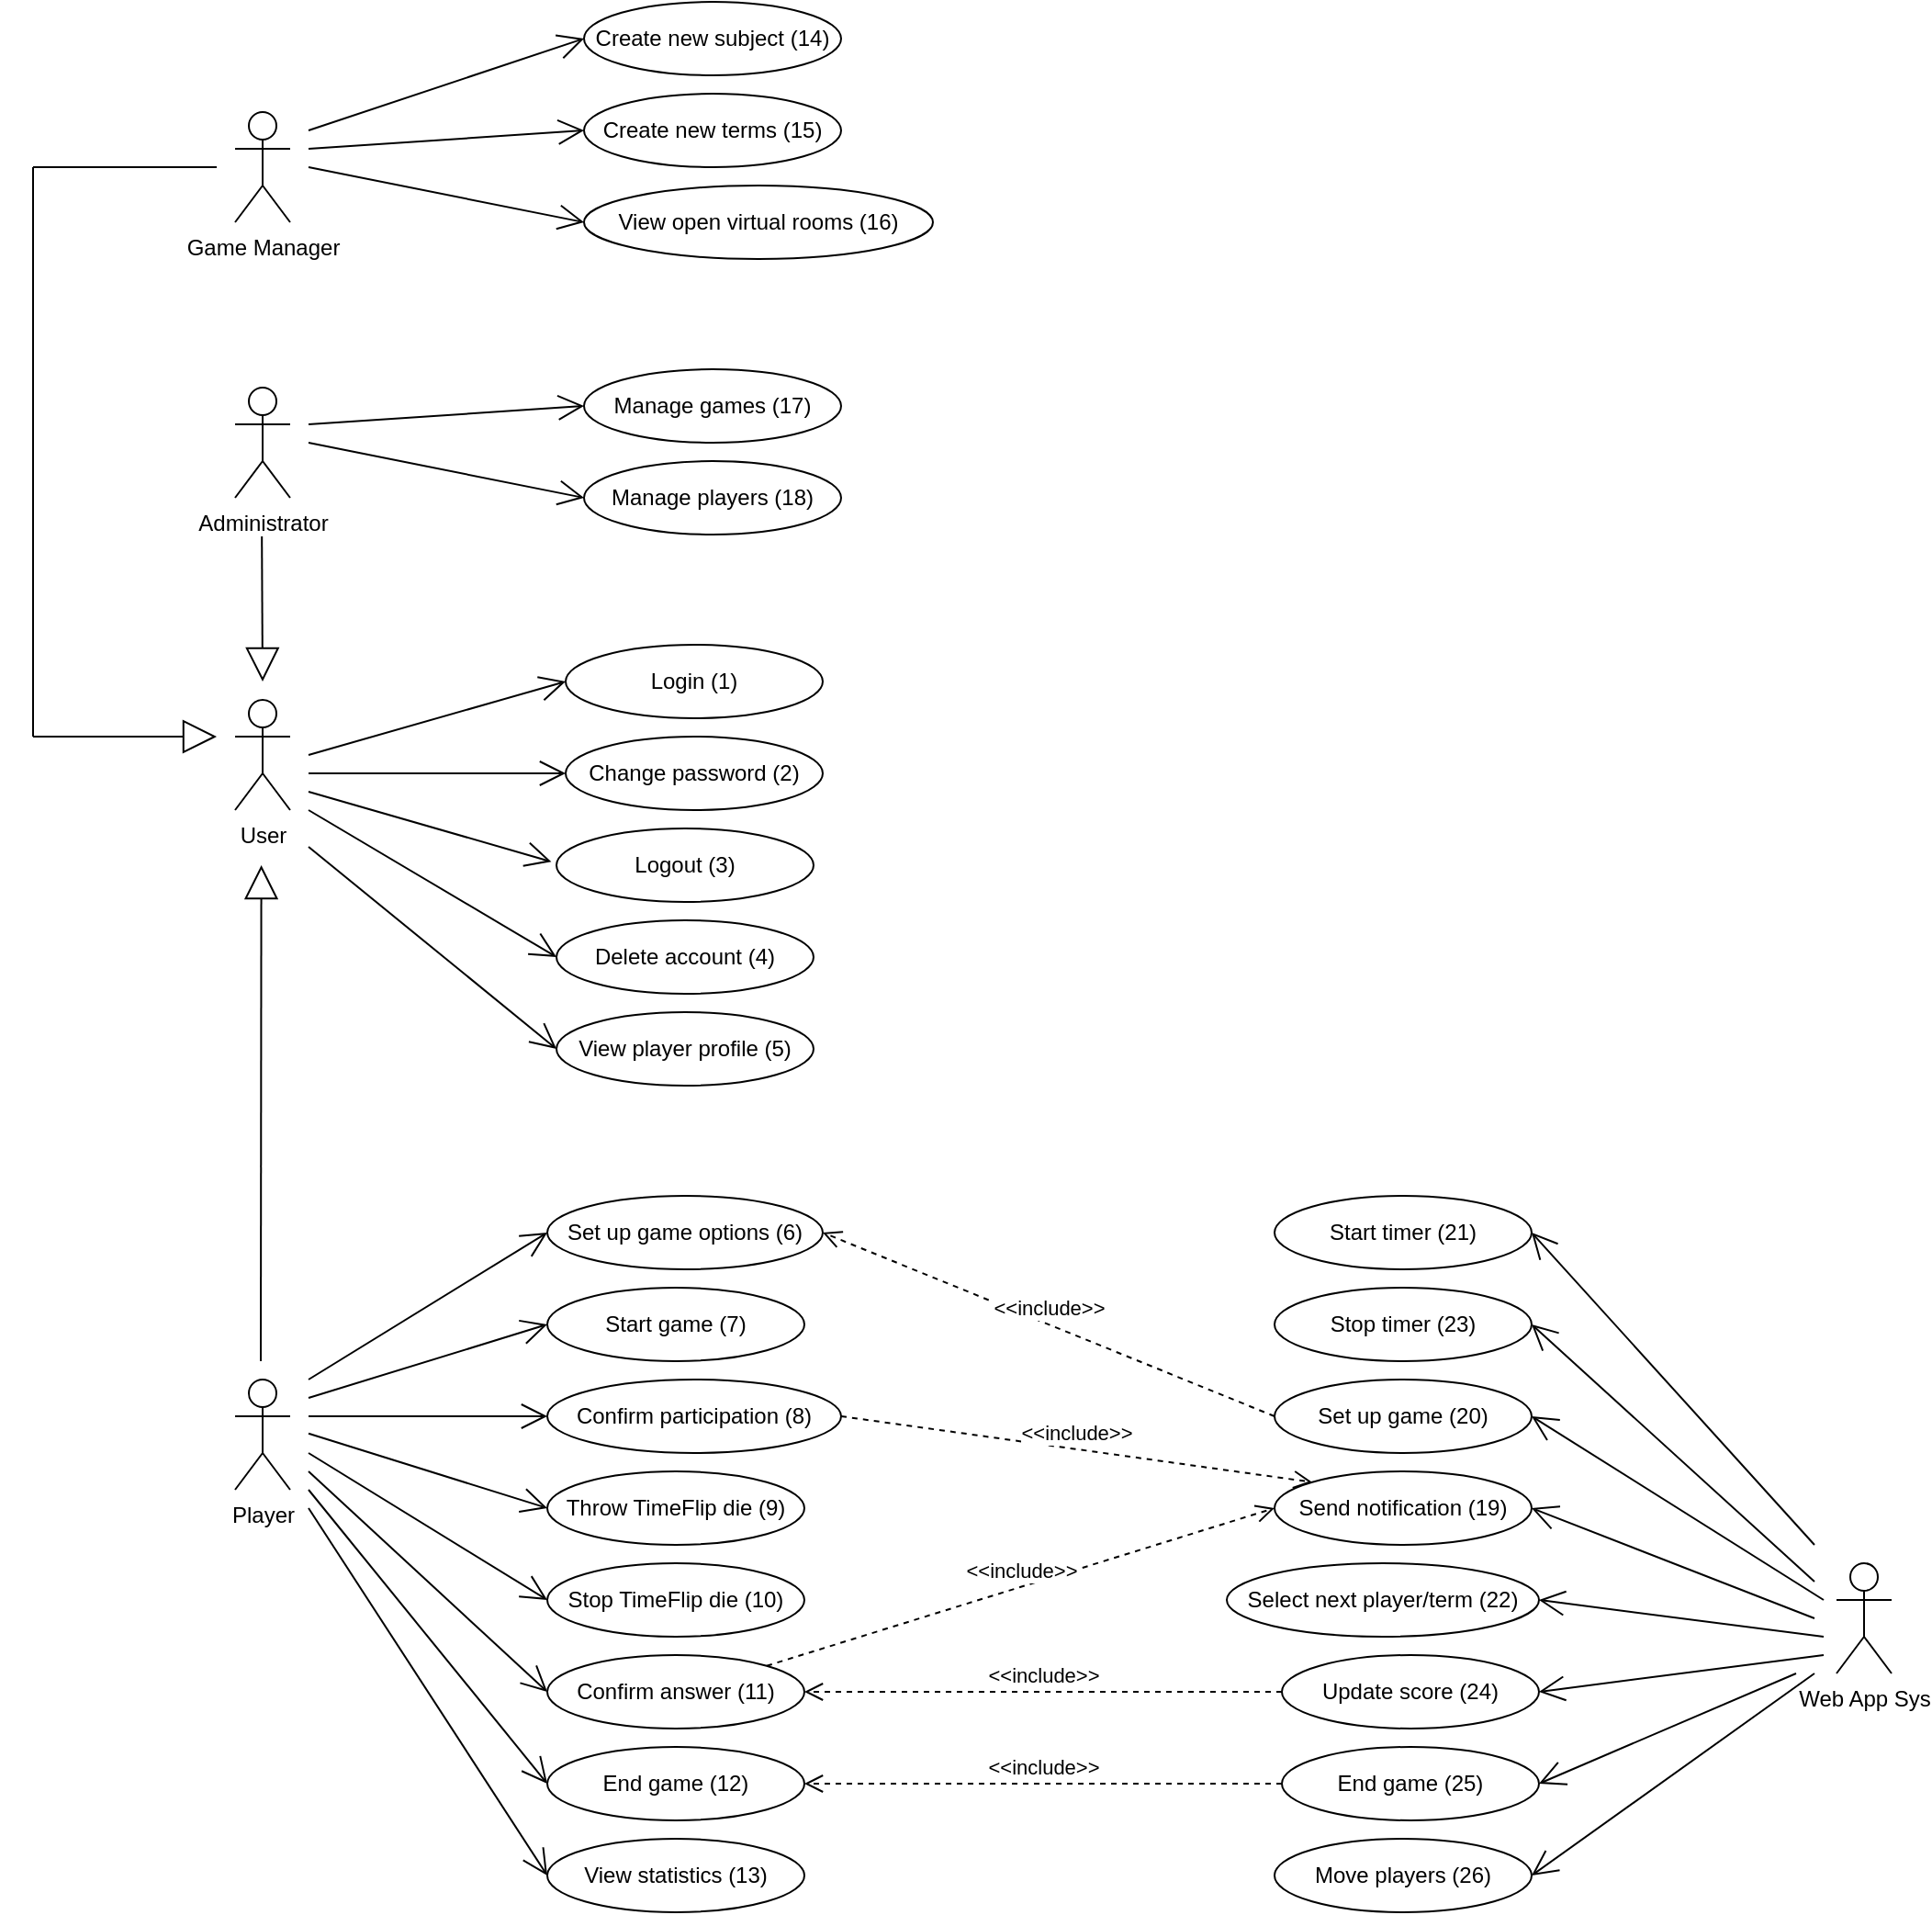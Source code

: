 <mxfile version="14.1.8" type="device"><diagram id="kByiQQWcmBYjvNF7uW5U" name="Page-1"><mxGraphModel dx="1208" dy="489" grid="1" gridSize="10" guides="1" tooltips="1" connect="1" arrows="1" fold="1" page="1" pageScale="1" pageWidth="827" pageHeight="1169" math="0" shadow="0"><root><mxCell id="0"/><mxCell id="1" parent="0"/><mxCell id="BB9DUj_Hbf-YWpVDN_lV-16" value="Game Manager" style="shape=umlActor;verticalLabelPosition=bottom;verticalAlign=top;html=1;" parent="1" vertex="1"><mxGeometry x="-40" y="130" width="30" height="60" as="geometry"/></mxCell><mxCell id="BB9DUj_Hbf-YWpVDN_lV-17" value="User" style="shape=umlActor;verticalLabelPosition=bottom;verticalAlign=top;html=1;" parent="1" vertex="1"><mxGeometry x="-40" y="450" width="30" height="60" as="geometry"/></mxCell><mxCell id="BB9DUj_Hbf-YWpVDN_lV-32" value="Web App Sys" style="shape=umlActor;verticalLabelPosition=bottom;verticalAlign=top;html=1;" parent="1" vertex="1"><mxGeometry x="832" y="920" width="30" height="60" as="geometry"/></mxCell><mxCell id="BB9DUj_Hbf-YWpVDN_lV-39" value="Administrator" style="shape=umlActor;verticalLabelPosition=bottom;verticalAlign=top;html=1;" parent="1" vertex="1"><mxGeometry x="-40" y="280" width="30" height="60" as="geometry"/></mxCell><mxCell id="BB9DUj_Hbf-YWpVDN_lV-40" value="Manage games (17)" style="ellipse;whiteSpace=wrap;html=1;" parent="1" vertex="1"><mxGeometry x="150" y="270" width="140" height="40" as="geometry"/></mxCell><mxCell id="BB9DUj_Hbf-YWpVDN_lV-41" value="Manage players (18)" style="ellipse;whiteSpace=wrap;html=1;" parent="1" vertex="1"><mxGeometry x="150" y="320" width="140" height="40" as="geometry"/></mxCell><mxCell id="BB9DUj_Hbf-YWpVDN_lV-43" value="End game (12)" style="ellipse;whiteSpace=wrap;html=1;" parent="1" vertex="1"><mxGeometry x="130" y="1020" width="140" height="40" as="geometry"/></mxCell><mxCell id="BB9DUj_Hbf-YWpVDN_lV-44" value="Create new terms (15)" style="ellipse;whiteSpace=wrap;html=1;" parent="1" vertex="1"><mxGeometry x="150" y="120" width="140" height="40" as="geometry"/></mxCell><mxCell id="BB9DUj_Hbf-YWpVDN_lV-45" value="View open virtual rooms (16)" style="ellipse;whiteSpace=wrap;html=1;" parent="1" vertex="1"><mxGeometry x="150" y="170" width="190" height="40" as="geometry"/></mxCell><mxCell id="BB9DUj_Hbf-YWpVDN_lV-48" value="Start game (7)" style="ellipse;whiteSpace=wrap;html=1;" parent="1" vertex="1"><mxGeometry x="130" y="770" width="140" height="40" as="geometry"/></mxCell><mxCell id="BB9DUj_Hbf-YWpVDN_lV-50" value="Confirm participation (8)" style="ellipse;whiteSpace=wrap;html=1;" parent="1" vertex="1"><mxGeometry x="130" y="820" width="160" height="40" as="geometry"/></mxCell><mxCell id="BB9DUj_Hbf-YWpVDN_lV-54" value="Select next player/term (22)" style="ellipse;whiteSpace=wrap;html=1;" parent="1" vertex="1"><mxGeometry x="500" y="920" width="170" height="40" as="geometry"/></mxCell><mxCell id="BB9DUj_Hbf-YWpVDN_lV-57" value="Login (1)" style="ellipse;whiteSpace=wrap;html=1;" parent="1" vertex="1"><mxGeometry x="140" y="420" width="140" height="40" as="geometry"/></mxCell><mxCell id="BB9DUj_Hbf-YWpVDN_lV-58" value="Logout (3)" style="ellipse;whiteSpace=wrap;html=1;" parent="1" vertex="1"><mxGeometry x="135" y="520" width="140" height="40" as="geometry"/></mxCell><mxCell id="BB9DUj_Hbf-YWpVDN_lV-60" value="Stop TimeFlip die (10)" style="ellipse;whiteSpace=wrap;html=1;" parent="1" vertex="1"><mxGeometry x="130" y="920" width="140" height="40" as="geometry"/></mxCell><mxCell id="BB9DUj_Hbf-YWpVDN_lV-64" value="Update score (24)" style="ellipse;whiteSpace=wrap;html=1;" parent="1" vertex="1"><mxGeometry x="530" y="970" width="140" height="40" as="geometry"/></mxCell><mxCell id="J8omKY16qlH7DAXxS5Rc-6" value="Change password (2)" style="ellipse;whiteSpace=wrap;html=1;" parent="1" vertex="1"><mxGeometry x="140" y="470" width="140" height="40" as="geometry"/></mxCell><mxCell id="J8omKY16qlH7DAXxS5Rc-7" value="View player profile (5)" style="ellipse;whiteSpace=wrap;html=1;" parent="1" vertex="1"><mxGeometry x="135" y="620" width="140" height="40" as="geometry"/></mxCell><mxCell id="J8omKY16qlH7DAXxS5Rc-8" value="Set up game options (6)" style="ellipse;whiteSpace=wrap;html=1;" parent="1" vertex="1"><mxGeometry x="130" y="720" width="150" height="40" as="geometry"/></mxCell><mxCell id="J8omKY16qlH7DAXxS5Rc-9" value="Throw TimeFlip die (9)" style="ellipse;whiteSpace=wrap;html=1;" parent="1" vertex="1"><mxGeometry x="130" y="870" width="140" height="40" as="geometry"/></mxCell><mxCell id="J8omKY16qlH7DAXxS5Rc-11" value="Delete account (4)" style="ellipse;whiteSpace=wrap;html=1;" parent="1" vertex="1"><mxGeometry x="135" y="570" width="140" height="40" as="geometry"/></mxCell><mxCell id="J8omKY16qlH7DAXxS5Rc-26" value="Set up game (20)" style="ellipse;whiteSpace=wrap;html=1;" parent="1" vertex="1"><mxGeometry x="526" y="820" width="140" height="40" as="geometry"/></mxCell><mxCell id="J8omKY16qlH7DAXxS5Rc-30" value="" style="endArrow=block;endSize=16;endFill=0;html=1;" parent="1" edge="1"><mxGeometry width="160" relative="1" as="geometry"><mxPoint x="-26" y="810" as="sourcePoint"/><mxPoint x="-25.71" y="540" as="targetPoint"/></mxGeometry></mxCell><mxCell id="J8omKY16qlH7DAXxS5Rc-31" value="" style="endArrow=block;endSize=16;endFill=0;html=1;" parent="1" edge="1"><mxGeometry width="160" relative="1" as="geometry"><mxPoint x="-25.42" y="361" as="sourcePoint"/><mxPoint x="-25" y="440" as="targetPoint"/></mxGeometry></mxCell><mxCell id="J8omKY16qlH7DAXxS5Rc-33" value="" style="endArrow=open;endFill=1;endSize=12;html=1;entryX=0;entryY=0.5;entryDx=0;entryDy=0;" parent="1" target="BB9DUj_Hbf-YWpVDN_lV-40" edge="1"><mxGeometry width="160" relative="1" as="geometry"><mxPoint y="300" as="sourcePoint"/><mxPoint x="410" y="860" as="targetPoint"/></mxGeometry></mxCell><mxCell id="J8omKY16qlH7DAXxS5Rc-35" value="&amp;lt;&amp;lt;include&amp;gt;&amp;gt;" style="html=1;verticalAlign=bottom;endArrow=open;dashed=1;endSize=8;entryX=1;entryY=0.5;entryDx=0;entryDy=0;exitX=0;exitY=0.5;exitDx=0;exitDy=0;" parent="1" source="BB9DUj_Hbf-YWpVDN_lV-64" target="bwkS07kJHdkBES7dfqmh-12" edge="1"><mxGeometry relative="1" as="geometry"><mxPoint x="470" y="950" as="sourcePoint"/><mxPoint x="340" y="1030" as="targetPoint"/></mxGeometry></mxCell><mxCell id="bwkS07kJHdkBES7dfqmh-1" value="" style="endArrow=open;endFill=1;endSize=12;html=1;entryX=0;entryY=0.5;entryDx=0;entryDy=0;" parent="1" target="BB9DUj_Hbf-YWpVDN_lV-41" edge="1"><mxGeometry width="160" relative="1" as="geometry"><mxPoint y="310" as="sourcePoint"/><mxPoint x="55" y="300" as="targetPoint"/></mxGeometry></mxCell><mxCell id="bwkS07kJHdkBES7dfqmh-2" value="" style="endArrow=open;endFill=1;endSize=12;html=1;entryX=0;entryY=0.5;entryDx=0;entryDy=0;" parent="1" target="BB9DUj_Hbf-YWpVDN_lV-57" edge="1"><mxGeometry width="160" relative="1" as="geometry"><mxPoint y="480" as="sourcePoint"/><mxPoint x="45" y="445" as="targetPoint"/></mxGeometry></mxCell><mxCell id="bwkS07kJHdkBES7dfqmh-3" value="" style="endArrow=open;endFill=1;endSize=12;html=1;entryX=0;entryY=0.5;entryDx=0;entryDy=0;" parent="1" target="J8omKY16qlH7DAXxS5Rc-6" edge="1"><mxGeometry width="160" relative="1" as="geometry"><mxPoint y="490" as="sourcePoint"/><mxPoint x="45" y="445" as="targetPoint"/></mxGeometry></mxCell><mxCell id="bwkS07kJHdkBES7dfqmh-4" value="" style="endArrow=open;endFill=1;endSize=12;html=1;entryX=-0.02;entryY=0.452;entryDx=0;entryDy=0;entryPerimeter=0;" parent="1" target="BB9DUj_Hbf-YWpVDN_lV-58" edge="1"><mxGeometry width="160" relative="1" as="geometry"><mxPoint y="500" as="sourcePoint"/><mxPoint x="35" y="509.52" as="targetPoint"/></mxGeometry></mxCell><mxCell id="bwkS07kJHdkBES7dfqmh-5" value="" style="endArrow=open;endFill=1;endSize=12;html=1;entryX=0;entryY=0.5;entryDx=0;entryDy=0;" parent="1" target="J8omKY16qlH7DAXxS5Rc-11" edge="1"><mxGeometry width="160" relative="1" as="geometry"><mxPoint y="510" as="sourcePoint"/><mxPoint x="27.2" y="560.0" as="targetPoint"/></mxGeometry></mxCell><mxCell id="bwkS07kJHdkBES7dfqmh-6" value="Player" style="shape=umlActor;verticalLabelPosition=bottom;verticalAlign=top;html=1;" parent="1" vertex="1"><mxGeometry x="-40" y="820" width="30" height="60" as="geometry"/></mxCell><mxCell id="bwkS07kJHdkBES7dfqmh-7" value="" style="endArrow=open;endFill=1;endSize=12;html=1;entryX=0;entryY=0.5;entryDx=0;entryDy=0;" parent="1" target="BB9DUj_Hbf-YWpVDN_lV-44" edge="1"><mxGeometry width="160" relative="1" as="geometry"><mxPoint y="150" as="sourcePoint"/><mxPoint x="45" y="140" as="targetPoint"/></mxGeometry></mxCell><mxCell id="bwkS07kJHdkBES7dfqmh-8" value="" style="endArrow=open;endFill=1;endSize=12;html=1;entryX=0;entryY=0.5;entryDx=0;entryDy=0;" parent="1" target="BB9DUj_Hbf-YWpVDN_lV-45" edge="1"><mxGeometry width="160" relative="1" as="geometry"><mxPoint y="160" as="sourcePoint"/><mxPoint x="35" y="190" as="targetPoint"/></mxGeometry></mxCell><mxCell id="bwkS07kJHdkBES7dfqmh-9" value="" style="endArrow=block;endSize=16;endFill=0;html=1;" parent="1" edge="1"><mxGeometry width="160" relative="1" as="geometry"><mxPoint x="-150" y="470" as="sourcePoint"/><mxPoint x="-50" y="470" as="targetPoint"/></mxGeometry></mxCell><mxCell id="bwkS07kJHdkBES7dfqmh-10" value="" style="endArrow=none;html=1;" parent="1" edge="1"><mxGeometry width="50" height="50" relative="1" as="geometry"><mxPoint x="-150" y="470" as="sourcePoint"/><mxPoint x="-150" y="160" as="targetPoint"/></mxGeometry></mxCell><mxCell id="bwkS07kJHdkBES7dfqmh-11" value="" style="endArrow=none;html=1;" parent="1" edge="1"><mxGeometry width="50" height="50" relative="1" as="geometry"><mxPoint x="-50" y="160" as="sourcePoint"/><mxPoint x="-150" y="160" as="targetPoint"/></mxGeometry></mxCell><mxCell id="bwkS07kJHdkBES7dfqmh-12" value="Confirm answer (11)" style="ellipse;whiteSpace=wrap;html=1;" parent="1" vertex="1"><mxGeometry x="130" y="970" width="140" height="40" as="geometry"/></mxCell><mxCell id="bwkS07kJHdkBES7dfqmh-13" value="" style="endArrow=open;endFill=1;endSize=12;html=1;entryX=0;entryY=0.5;entryDx=0;entryDy=0;" parent="1" target="BB9DUj_Hbf-YWpVDN_lV-50" edge="1"><mxGeometry width="160" relative="1" as="geometry"><mxPoint y="840" as="sourcePoint"/><mxPoint x="30.0" y="990" as="targetPoint"/></mxGeometry></mxCell><mxCell id="bwkS07kJHdkBES7dfqmh-15" value="" style="endArrow=open;endFill=1;endSize=12;html=1;entryX=0;entryY=0.5;entryDx=0;entryDy=0;" parent="1" target="J8omKY16qlH7DAXxS5Rc-9" edge="1"><mxGeometry width="160" relative="1" as="geometry"><mxPoint y="849.41" as="sourcePoint"/><mxPoint x="130.0" y="849.41" as="targetPoint"/></mxGeometry></mxCell><mxCell id="bwkS07kJHdkBES7dfqmh-16" value="" style="endArrow=open;endFill=1;endSize=12;html=1;entryX=0;entryY=0.5;entryDx=0;entryDy=0;" parent="1" target="BB9DUj_Hbf-YWpVDN_lV-60" edge="1"><mxGeometry width="160" relative="1" as="geometry"><mxPoint y="860" as="sourcePoint"/><mxPoint x="130.0" y="910.59" as="targetPoint"/></mxGeometry></mxCell><mxCell id="bwkS07kJHdkBES7dfqmh-17" value="" style="endArrow=open;endFill=1;endSize=12;html=1;entryX=0;entryY=0.5;entryDx=0;entryDy=0;" parent="1" target="bwkS07kJHdkBES7dfqmh-12" edge="1"><mxGeometry width="160" relative="1" as="geometry"><mxPoint y="870" as="sourcePoint"/><mxPoint x="140.0" y="950" as="targetPoint"/></mxGeometry></mxCell><mxCell id="bwkS07kJHdkBES7dfqmh-18" value="" style="endArrow=open;endFill=1;endSize=12;html=1;entryX=0;entryY=0.5;entryDx=0;entryDy=0;" parent="1" target="BB9DUj_Hbf-YWpVDN_lV-43" edge="1"><mxGeometry width="160" relative="1" as="geometry"><mxPoint y="880" as="sourcePoint"/><mxPoint x="140.0" y="1000" as="targetPoint"/></mxGeometry></mxCell><mxCell id="bwkS07kJHdkBES7dfqmh-19" value="" style="endArrow=open;endFill=1;endSize=12;html=1;entryX=0;entryY=0.5;entryDx=0;entryDy=0;" parent="1" target="BB9DUj_Hbf-YWpVDN_lV-48" edge="1"><mxGeometry width="160" relative="1" as="geometry"><mxPoint y="830" as="sourcePoint"/><mxPoint x="140.0" y="850" as="targetPoint"/></mxGeometry></mxCell><mxCell id="bwkS07kJHdkBES7dfqmh-20" value="" style="endArrow=open;endFill=1;endSize=12;html=1;entryX=0;entryY=0.5;entryDx=0;entryDy=0;" parent="1" target="J8omKY16qlH7DAXxS5Rc-8" edge="1"><mxGeometry width="160" relative="1" as="geometry"><mxPoint y="820" as="sourcePoint"/><mxPoint x="140.0" y="800" as="targetPoint"/></mxGeometry></mxCell><mxCell id="bwkS07kJHdkBES7dfqmh-21" value="" style="endArrow=open;endFill=1;endSize=12;html=1;entryX=0;entryY=0.5;entryDx=0;entryDy=0;" parent="1" target="J8omKY16qlH7DAXxS5Rc-7" edge="1"><mxGeometry width="160" relative="1" as="geometry"><mxPoint y="530" as="sourcePoint"/><mxPoint x="140.0" y="750" as="targetPoint"/></mxGeometry></mxCell><mxCell id="bwkS07kJHdkBES7dfqmh-23" value="" style="endArrow=open;endFill=1;endSize=12;html=1;entryX=1;entryY=0.5;entryDx=0;entryDy=0;" parent="1" target="J8omKY16qlH7DAXxS5Rc-26" edge="1"><mxGeometry width="160" relative="1" as="geometry"><mxPoint x="825" y="940" as="sourcePoint"/><mxPoint x="805" y="1130" as="targetPoint"/></mxGeometry></mxCell><mxCell id="bwkS07kJHdkBES7dfqmh-24" value="" style="endArrow=open;endFill=1;endSize=12;html=1;entryX=1;entryY=0.5;entryDx=0;entryDy=0;" parent="1" target="BB9DUj_Hbf-YWpVDN_lV-54" edge="1"><mxGeometry width="160" relative="1" as="geometry"><mxPoint x="825" y="960" as="sourcePoint"/><mxPoint x="676" y="900" as="targetPoint"/></mxGeometry></mxCell><mxCell id="bwkS07kJHdkBES7dfqmh-25" value="" style="endArrow=open;endFill=1;endSize=12;html=1;entryX=1;entryY=0.5;entryDx=0;entryDy=0;" parent="1" target="BB9DUj_Hbf-YWpVDN_lV-64" edge="1"><mxGeometry width="160" relative="1" as="geometry"><mxPoint x="825" y="970" as="sourcePoint"/><mxPoint x="680" y="950" as="targetPoint"/></mxGeometry></mxCell><mxCell id="bwkS07kJHdkBES7dfqmh-27" value="Send notification (19)" style="ellipse;whiteSpace=wrap;html=1;" parent="1" vertex="1"><mxGeometry x="526" y="870" width="140" height="40" as="geometry"/></mxCell><mxCell id="bwkS07kJHdkBES7dfqmh-28" value="" style="endArrow=open;endFill=1;endSize=12;html=1;entryX=1;entryY=0.5;entryDx=0;entryDy=0;" parent="1" target="bwkS07kJHdkBES7dfqmh-27" edge="1"><mxGeometry width="160" relative="1" as="geometry"><mxPoint x="820" y="950" as="sourcePoint"/><mxPoint x="676" y="900" as="targetPoint"/></mxGeometry></mxCell><mxCell id="bwkS07kJHdkBES7dfqmh-29" value="&amp;lt;&amp;lt;include&amp;gt;&amp;gt;" style="html=1;verticalAlign=bottom;endArrow=open;dashed=1;endSize=8;exitX=1;exitY=0;exitDx=0;exitDy=0;entryX=0;entryY=0.5;entryDx=0;entryDy=0;" parent="1" source="bwkS07kJHdkBES7dfqmh-12" target="bwkS07kJHdkBES7dfqmh-27" edge="1"><mxGeometry relative="1" as="geometry"><mxPoint x="540" y="1000" as="sourcePoint"/><mxPoint x="340" y="870" as="targetPoint"/></mxGeometry></mxCell><mxCell id="bwkS07kJHdkBES7dfqmh-30" value="&amp;lt;&amp;lt;include&amp;gt;&amp;gt;" style="html=1;verticalAlign=bottom;endArrow=open;dashed=1;endSize=8;exitX=1;exitY=0.5;exitDx=0;exitDy=0;entryX=0;entryY=0;entryDx=0;entryDy=0;" parent="1" source="BB9DUj_Hbf-YWpVDN_lV-50" target="bwkS07kJHdkBES7dfqmh-27" edge="1"><mxGeometry relative="1" as="geometry"><mxPoint x="536" y="850" as="sourcePoint"/><mxPoint x="520" y="780" as="targetPoint"/></mxGeometry></mxCell><mxCell id="bwkS07kJHdkBES7dfqmh-31" value="&amp;lt;&amp;lt;include&amp;gt;&amp;gt;" style="html=1;verticalAlign=bottom;endArrow=open;dashed=1;endSize=8;entryX=1;entryY=0.5;entryDx=0;entryDy=0;exitX=0;exitY=0.5;exitDx=0;exitDy=0;" parent="1" source="J8omKY16qlH7DAXxS5Rc-26" target="J8omKY16qlH7DAXxS5Rc-8" edge="1"><mxGeometry relative="1" as="geometry"><mxPoint x="530" y="740" as="sourcePoint"/><mxPoint x="556.712" y="885.798" as="targetPoint"/></mxGeometry></mxCell><mxCell id="bwkS07kJHdkBES7dfqmh-34" value="Move players (26)" style="ellipse;whiteSpace=wrap;html=1;" parent="1" vertex="1"><mxGeometry x="526" y="1070" width="140" height="40" as="geometry"/></mxCell><mxCell id="bwkS07kJHdkBES7dfqmh-35" value="" style="endArrow=open;endFill=1;endSize=12;html=1;entryX=1;entryY=0.5;entryDx=0;entryDy=0;" parent="1" target="bwkS07kJHdkBES7dfqmh-34" edge="1"><mxGeometry width="160" relative="1" as="geometry"><mxPoint x="820" y="980" as="sourcePoint"/><mxPoint x="676" y="850" as="targetPoint"/></mxGeometry></mxCell><mxCell id="Q4DK2OwV6i0gsB0HsjL--1" value="View statistics (13)" style="ellipse;whiteSpace=wrap;html=1;" vertex="1" parent="1"><mxGeometry x="130" y="1070" width="140" height="40" as="geometry"/></mxCell><mxCell id="Q4DK2OwV6i0gsB0HsjL--2" value="" style="endArrow=open;endFill=1;endSize=12;html=1;entryX=0;entryY=0.5;entryDx=0;entryDy=0;" edge="1" parent="1" target="Q4DK2OwV6i0gsB0HsjL--1"><mxGeometry width="160" relative="1" as="geometry"><mxPoint y="890" as="sourcePoint"/><mxPoint x="140" y="1050" as="targetPoint"/></mxGeometry></mxCell><mxCell id="Q4DK2OwV6i0gsB0HsjL--3" value="Create new subject (14)" style="ellipse;whiteSpace=wrap;html=1;" vertex="1" parent="1"><mxGeometry x="150" y="70" width="140" height="40" as="geometry"/></mxCell><mxCell id="Q4DK2OwV6i0gsB0HsjL--4" value="" style="endArrow=open;endFill=1;endSize=12;html=1;entryX=0;entryY=0.5;entryDx=0;entryDy=0;" edge="1" parent="1" target="Q4DK2OwV6i0gsB0HsjL--3"><mxGeometry width="160" relative="1" as="geometry"><mxPoint y="140" as="sourcePoint"/><mxPoint x="160" y="150" as="targetPoint"/></mxGeometry></mxCell><mxCell id="Q4DK2OwV6i0gsB0HsjL--5" value="Start timer (21)" style="ellipse;whiteSpace=wrap;html=1;" vertex="1" parent="1"><mxGeometry x="526" y="720" width="140" height="40" as="geometry"/></mxCell><mxCell id="Q4DK2OwV6i0gsB0HsjL--6" value="Stop timer (23)" style="ellipse;whiteSpace=wrap;html=1;" vertex="1" parent="1"><mxGeometry x="526" y="770" width="140" height="40" as="geometry"/></mxCell><mxCell id="Q4DK2OwV6i0gsB0HsjL--7" value="End game (25)" style="ellipse;whiteSpace=wrap;html=1;" vertex="1" parent="1"><mxGeometry x="530" y="1020" width="140" height="40" as="geometry"/></mxCell><mxCell id="Q4DK2OwV6i0gsB0HsjL--9" value="" style="endArrow=open;endFill=1;endSize=12;html=1;entryX=1;entryY=0.5;entryDx=0;entryDy=0;" edge="1" parent="1" target="Q4DK2OwV6i0gsB0HsjL--7"><mxGeometry width="160" relative="1" as="geometry"><mxPoint x="810" y="980" as="sourcePoint"/><mxPoint x="680" y="1000" as="targetPoint"/></mxGeometry></mxCell><mxCell id="Q4DK2OwV6i0gsB0HsjL--10" value="" style="endArrow=open;endFill=1;endSize=12;html=1;entryX=1;entryY=0.5;entryDx=0;entryDy=0;" edge="1" parent="1" target="Q4DK2OwV6i0gsB0HsjL--6"><mxGeometry width="160" relative="1" as="geometry"><mxPoint x="820" y="930" as="sourcePoint"/><mxPoint x="676" y="850" as="targetPoint"/></mxGeometry></mxCell><mxCell id="Q4DK2OwV6i0gsB0HsjL--11" value="" style="endArrow=open;endFill=1;endSize=12;html=1;entryX=1;entryY=0.5;entryDx=0;entryDy=0;" edge="1" parent="1" target="Q4DK2OwV6i0gsB0HsjL--5"><mxGeometry width="160" relative="1" as="geometry"><mxPoint x="820" y="910" as="sourcePoint"/><mxPoint x="676" y="800" as="targetPoint"/></mxGeometry></mxCell><mxCell id="Q4DK2OwV6i0gsB0HsjL--12" value="&amp;lt;&amp;lt;include&amp;gt;&amp;gt;" style="html=1;verticalAlign=bottom;endArrow=open;dashed=1;endSize=8;entryX=1;entryY=0.5;entryDx=0;entryDy=0;exitX=0;exitY=0.5;exitDx=0;exitDy=0;" edge="1" parent="1" source="Q4DK2OwV6i0gsB0HsjL--7" target="BB9DUj_Hbf-YWpVDN_lV-43"><mxGeometry relative="1" as="geometry"><mxPoint x="390" y="1030" as="sourcePoint"/><mxPoint x="540" y="1000" as="targetPoint"/></mxGeometry></mxCell></root></mxGraphModel></diagram></mxfile>